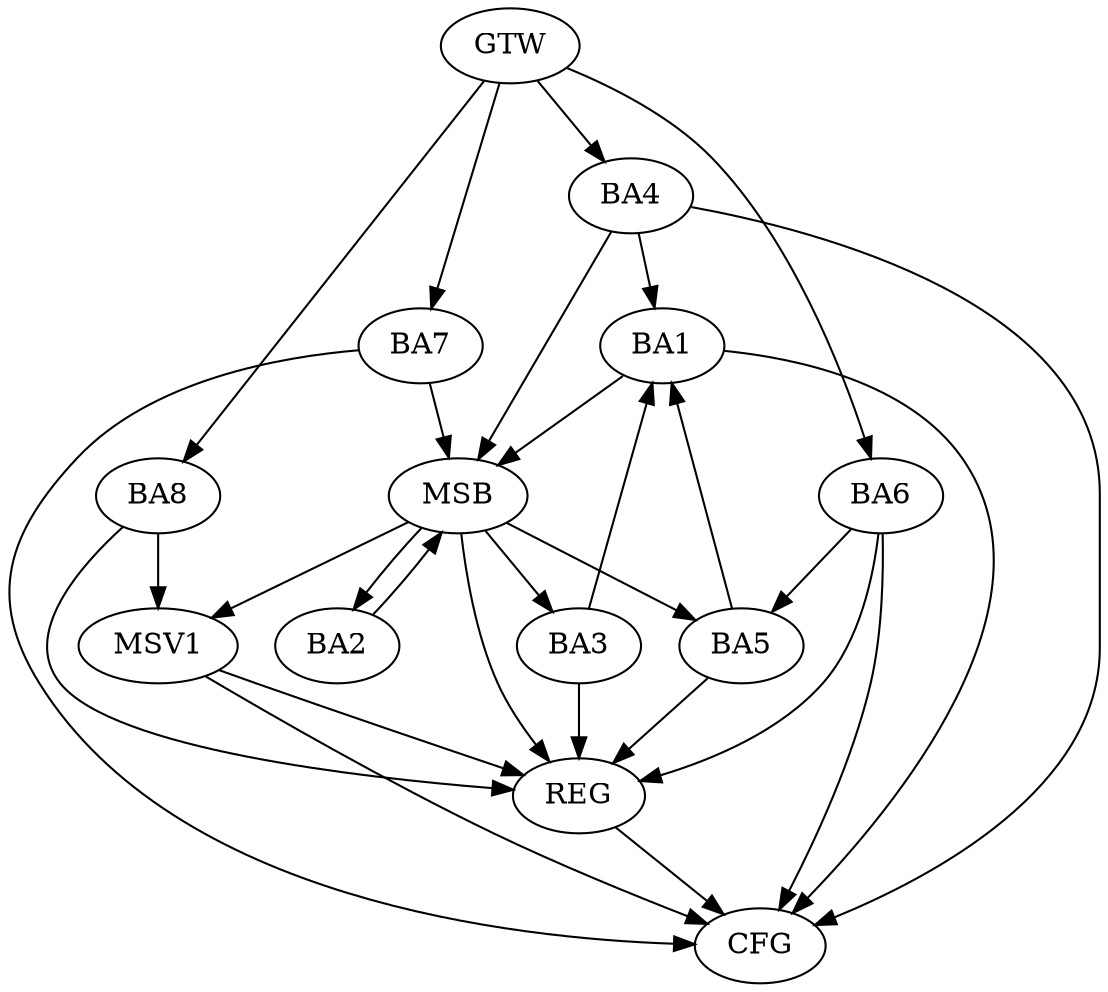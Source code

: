 strict digraph G {
  BA1 [ label="BA1" ];
  BA2 [ label="BA2" ];
  BA3 [ label="BA3" ];
  BA4 [ label="BA4" ];
  BA5 [ label="BA5" ];
  BA6 [ label="BA6" ];
  BA7 [ label="BA7" ];
  BA8 [ label="BA8" ];
  GTW [ label="GTW" ];
  REG [ label="REG" ];
  MSB [ label="MSB" ];
  CFG [ label="CFG" ];
  MSV1 [ label="MSV1" ];
  BA6 -> BA5;
  GTW -> BA4;
  GTW -> BA6;
  GTW -> BA7;
  GTW -> BA8;
  BA3 -> REG;
  BA5 -> REG;
  BA6 -> REG;
  BA8 -> REG;
  BA1 -> MSB;
  MSB -> BA2;
  MSB -> REG;
  BA2 -> MSB;
  BA4 -> MSB;
  MSB -> BA3;
  BA7 -> MSB;
  MSB -> BA5;
  BA4 -> CFG;
  BA7 -> CFG;
  BA1 -> CFG;
  BA6 -> CFG;
  REG -> CFG;
  BA4 -> BA1;
  BA3 -> BA1;
  BA5 -> BA1;
  BA8 -> MSV1;
  MSB -> MSV1;
  MSV1 -> REG;
  MSV1 -> CFG;
}
